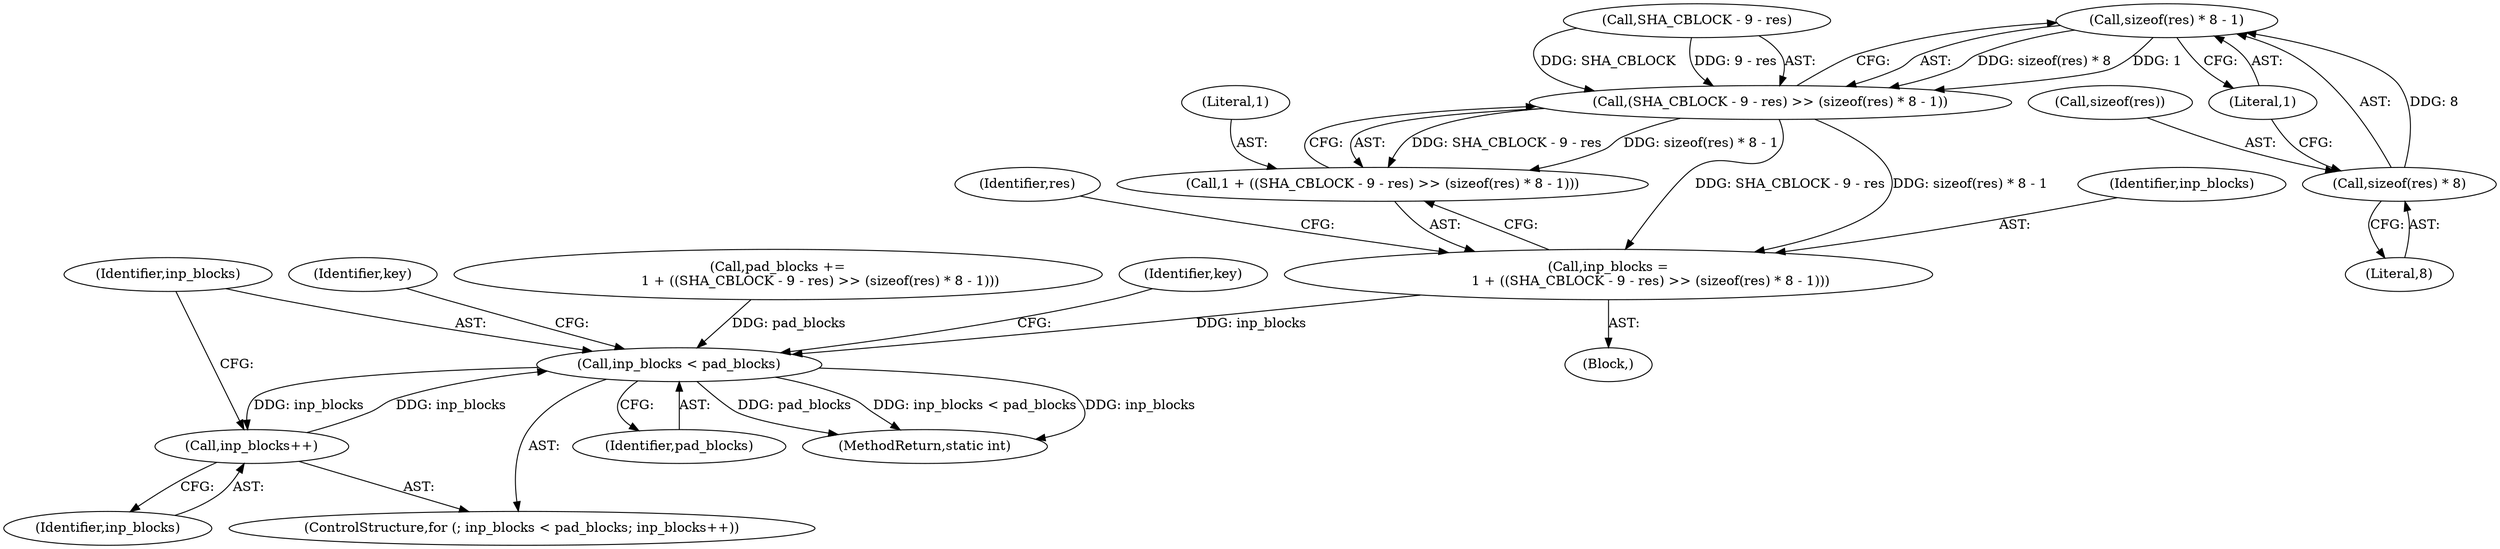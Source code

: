 digraph "0_openssl_68595c0c2886e7942a14f98c17a55a88afb6c292@API" {
"1001551" [label="(Call,sizeof(res) * 8 - 1)"];
"1001552" [label="(Call,sizeof(res) * 8)"];
"1001545" [label="(Call,(SHA_CBLOCK - 9 - res) >> (sizeof(res) * 8 - 1))"];
"1001541" [label="(Call,inp_blocks =\n                    1 + ((SHA_CBLOCK - 9 - res) >> (sizeof(res) * 8 - 1)))"];
"1001589" [label="(Call,inp_blocks < pad_blocks)"];
"1001592" [label="(Call,inp_blocks++)"];
"1001543" [label="(Call,1 + ((SHA_CBLOCK - 9 - res) >> (sizeof(res) * 8 - 1)))"];
"1001542" [label="(Identifier,inp_blocks)"];
"1001603" [label="(Identifier,key)"];
"1001552" [label="(Call,sizeof(res) * 8)"];
"1001546" [label="(Call,SHA_CBLOCK - 9 - res)"];
"1001543" [label="(Call,1 + ((SHA_CBLOCK - 9 - res) >> (sizeof(res) * 8 - 1)))"];
"1001551" [label="(Call,sizeof(res) * 8 - 1)"];
"1001555" [label="(Literal,8)"];
"1001593" [label="(Identifier,inp_blocks)"];
"1001591" [label="(Identifier,pad_blocks)"];
"1001597" [label="(Identifier,key)"];
"1001538" [label="(Block,)"];
"1001590" [label="(Identifier,inp_blocks)"];
"1001589" [label="(Call,inp_blocks < pad_blocks)"];
"1001592" [label="(Call,inp_blocks++)"];
"1001545" [label="(Call,(SHA_CBLOCK - 9 - res) >> (sizeof(res) * 8 - 1))"];
"1001541" [label="(Call,inp_blocks =\n                    1 + ((SHA_CBLOCK - 9 - res) >> (sizeof(res) * 8 - 1)))"];
"1001588" [label="(ControlStructure,for (; inp_blocks < pad_blocks; inp_blocks++))"];
"1001558" [label="(Identifier,res)"];
"1001572" [label="(Call,pad_blocks +=\n                    1 + ((SHA_CBLOCK - 9 - res) >> (sizeof(res) * 8 - 1)))"];
"1001553" [label="(Call,sizeof(res))"];
"1001544" [label="(Literal,1)"];
"1001556" [label="(Literal,1)"];
"1001971" [label="(MethodReturn,static int)"];
"1001551" -> "1001545"  [label="AST: "];
"1001551" -> "1001556"  [label="CFG: "];
"1001552" -> "1001551"  [label="AST: "];
"1001556" -> "1001551"  [label="AST: "];
"1001545" -> "1001551"  [label="CFG: "];
"1001551" -> "1001545"  [label="DDG: sizeof(res) * 8"];
"1001551" -> "1001545"  [label="DDG: 1"];
"1001552" -> "1001551"  [label="DDG: 8"];
"1001552" -> "1001555"  [label="CFG: "];
"1001553" -> "1001552"  [label="AST: "];
"1001555" -> "1001552"  [label="AST: "];
"1001556" -> "1001552"  [label="CFG: "];
"1001545" -> "1001543"  [label="AST: "];
"1001546" -> "1001545"  [label="AST: "];
"1001543" -> "1001545"  [label="CFG: "];
"1001545" -> "1001541"  [label="DDG: SHA_CBLOCK - 9 - res"];
"1001545" -> "1001541"  [label="DDG: sizeof(res) * 8 - 1"];
"1001545" -> "1001543"  [label="DDG: SHA_CBLOCK - 9 - res"];
"1001545" -> "1001543"  [label="DDG: sizeof(res) * 8 - 1"];
"1001546" -> "1001545"  [label="DDG: SHA_CBLOCK"];
"1001546" -> "1001545"  [label="DDG: 9 - res"];
"1001541" -> "1001538"  [label="AST: "];
"1001541" -> "1001543"  [label="CFG: "];
"1001542" -> "1001541"  [label="AST: "];
"1001543" -> "1001541"  [label="AST: "];
"1001558" -> "1001541"  [label="CFG: "];
"1001541" -> "1001589"  [label="DDG: inp_blocks"];
"1001589" -> "1001588"  [label="AST: "];
"1001589" -> "1001591"  [label="CFG: "];
"1001590" -> "1001589"  [label="AST: "];
"1001591" -> "1001589"  [label="AST: "];
"1001597" -> "1001589"  [label="CFG: "];
"1001603" -> "1001589"  [label="CFG: "];
"1001589" -> "1001971"  [label="DDG: pad_blocks"];
"1001589" -> "1001971"  [label="DDG: inp_blocks < pad_blocks"];
"1001589" -> "1001971"  [label="DDG: inp_blocks"];
"1001592" -> "1001589"  [label="DDG: inp_blocks"];
"1001572" -> "1001589"  [label="DDG: pad_blocks"];
"1001589" -> "1001592"  [label="DDG: inp_blocks"];
"1001592" -> "1001588"  [label="AST: "];
"1001592" -> "1001593"  [label="CFG: "];
"1001593" -> "1001592"  [label="AST: "];
"1001590" -> "1001592"  [label="CFG: "];
"1001544" -> "1001543"  [label="AST: "];
}
